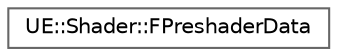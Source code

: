 digraph "Graphical Class Hierarchy"
{
 // INTERACTIVE_SVG=YES
 // LATEX_PDF_SIZE
  bgcolor="transparent";
  edge [fontname=Helvetica,fontsize=10,labelfontname=Helvetica,labelfontsize=10];
  node [fontname=Helvetica,fontsize=10,shape=box,height=0.2,width=0.4];
  rankdir="LR";
  Node0 [id="Node000000",label="UE::Shader::FPreshaderData",height=0.2,width=0.4,color="grey40", fillcolor="white", style="filled",URL="$d1/dc7/classUE_1_1Shader_1_1FPreshaderData.html",tooltip=" "];
}
